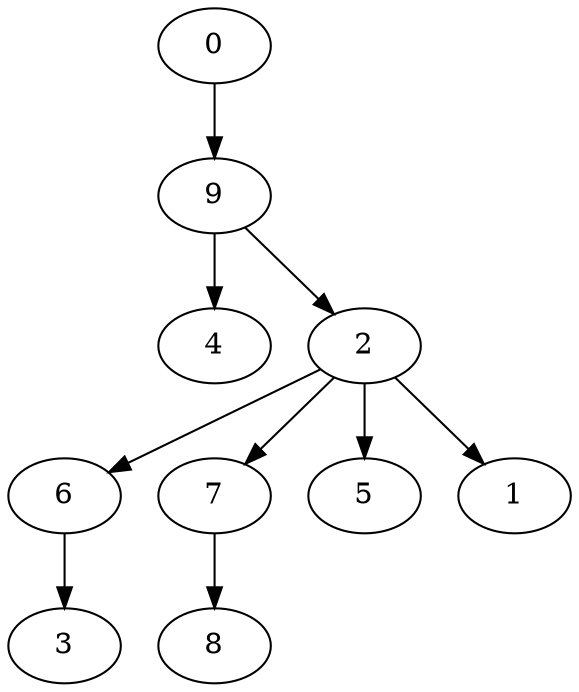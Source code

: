 digraph Erdos_Renyi_nodes_10_edges_40_Prim_nodeSource_0 {
"9";
"4";
"6";
"3";
"7";
"8";
"2";
"5";
"1";
"0";
"9" -> "4" [weight=16];
"6" -> "3" [weight=12];
"7" -> "8" [weight=9];
"2" -> "5" [weight=9];
"2" -> "1" [weight=3];
"2" -> "7" [weight=2];
"2" -> "6" [weight=1];
"9" -> "2" [weight=8];
"0" -> "9" [weight=15];
}